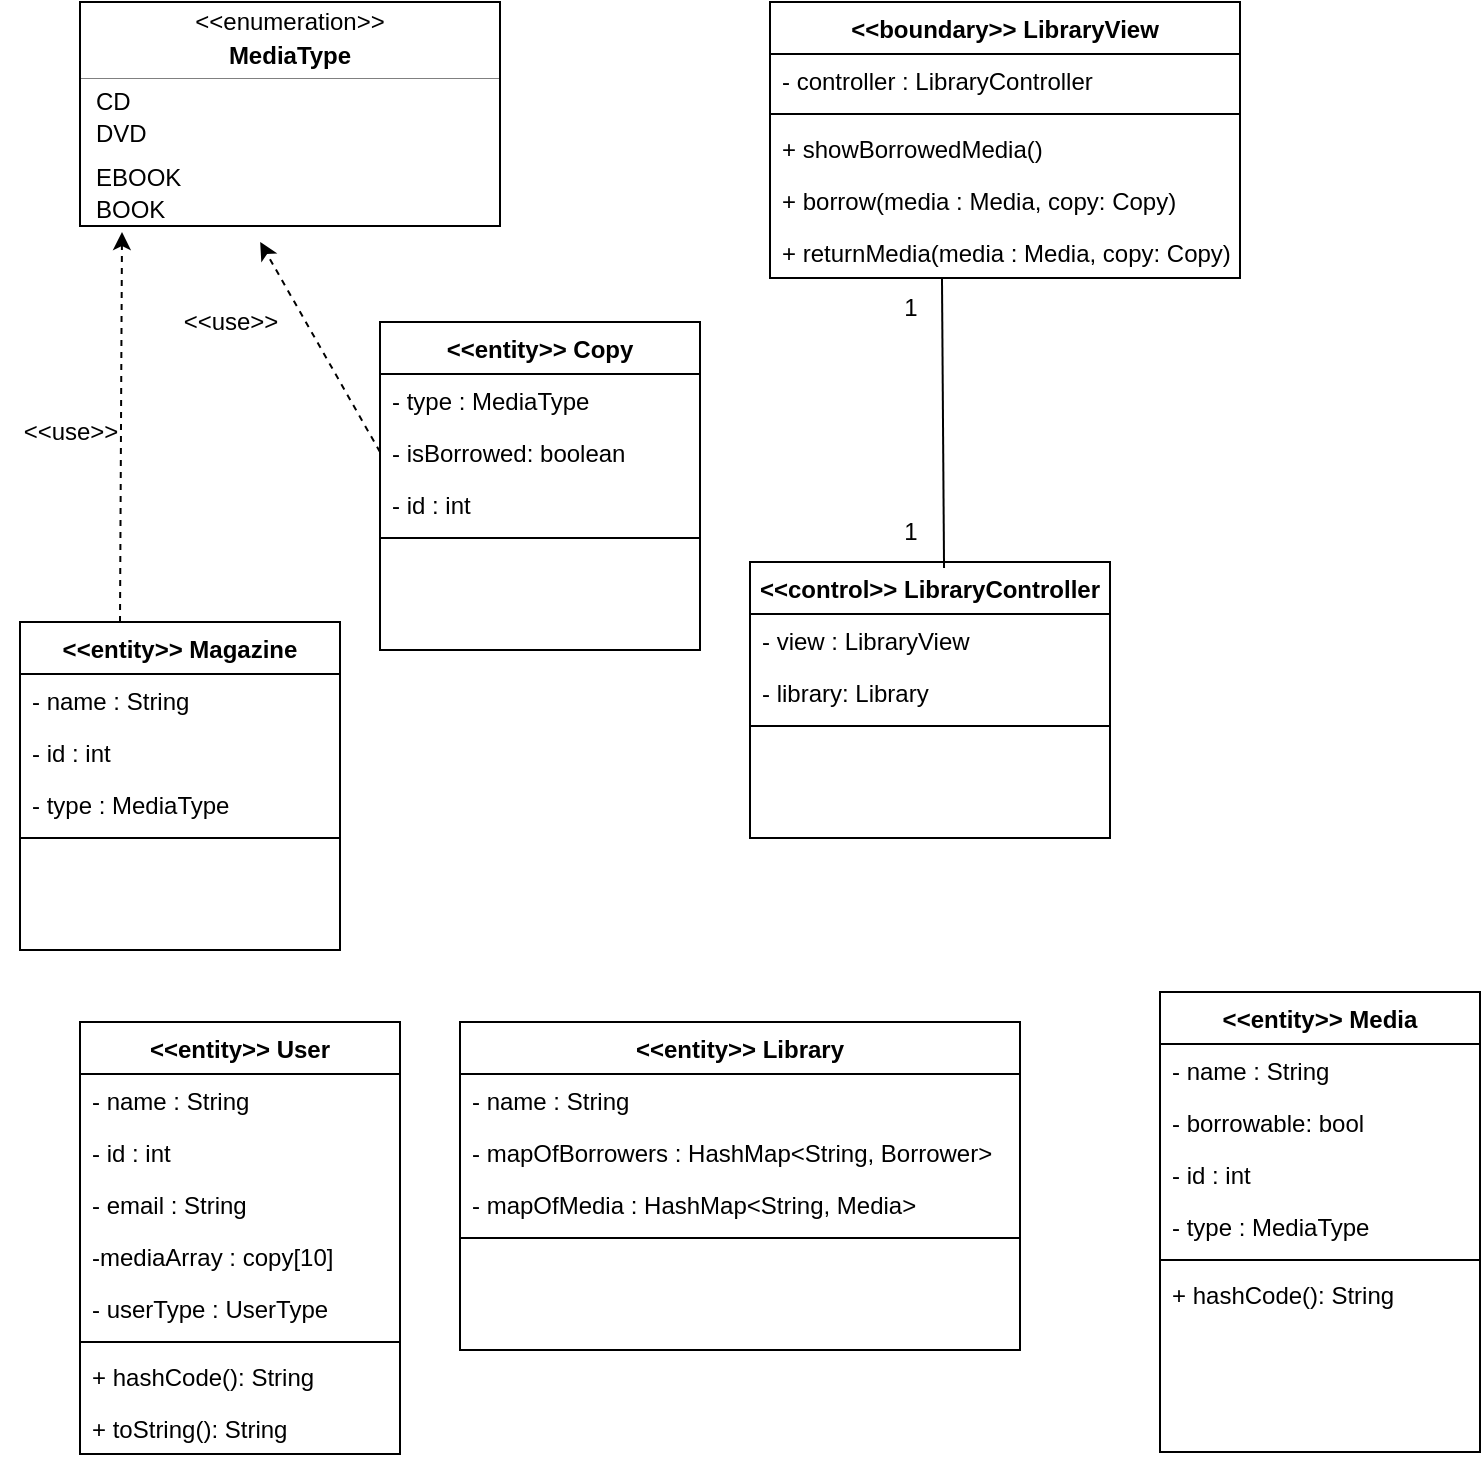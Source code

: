 <mxfile version="24.7.17">
  <diagram id="C5RBs43oDa-KdzZeNtuy" name="Page-1">
    <mxGraphModel dx="1434" dy="844" grid="1" gridSize="10" guides="1" tooltips="1" connect="1" arrows="1" fold="1" page="1" pageScale="1" pageWidth="827" pageHeight="1169" math="0" shadow="0">
      <root>
        <mxCell id="WIyWlLk6GJQsqaUBKTNV-0" />
        <mxCell id="WIyWlLk6GJQsqaUBKTNV-1" parent="WIyWlLk6GJQsqaUBKTNV-0" />
        <mxCell id="zkfFHV4jXpPFQw0GAbJ--0" value="&lt;&lt;entity&gt;&gt; User" style="swimlane;fontStyle=1;align=center;verticalAlign=top;childLayout=stackLayout;horizontal=1;startSize=26;horizontalStack=0;resizeParent=1;resizeLast=0;collapsible=1;marginBottom=0;rounded=0;shadow=0;strokeWidth=1;" parent="WIyWlLk6GJQsqaUBKTNV-1" vertex="1">
          <mxGeometry x="50" y="540" width="160" height="216" as="geometry">
            <mxRectangle x="160" y="40" width="160" height="26" as="alternateBounds" />
          </mxGeometry>
        </mxCell>
        <mxCell id="zkfFHV4jXpPFQw0GAbJ--1" value="- name : String" style="text;align=left;verticalAlign=top;spacingLeft=4;spacingRight=4;overflow=hidden;rotatable=0;points=[[0,0.5],[1,0.5]];portConstraint=eastwest;" parent="zkfFHV4jXpPFQw0GAbJ--0" vertex="1">
          <mxGeometry y="26" width="160" height="26" as="geometry" />
        </mxCell>
        <mxCell id="zkfFHV4jXpPFQw0GAbJ--2" value="- id : int" style="text;align=left;verticalAlign=top;spacingLeft=4;spacingRight=4;overflow=hidden;rotatable=0;points=[[0,0.5],[1,0.5]];portConstraint=eastwest;rounded=0;shadow=0;html=0;" parent="zkfFHV4jXpPFQw0GAbJ--0" vertex="1">
          <mxGeometry y="52" width="160" height="26" as="geometry" />
        </mxCell>
        <mxCell id="zkfFHV4jXpPFQw0GAbJ--3" value="- email : String" style="text;align=left;verticalAlign=top;spacingLeft=4;spacingRight=4;overflow=hidden;rotatable=0;points=[[0,0.5],[1,0.5]];portConstraint=eastwest;rounded=0;shadow=0;html=0;" parent="zkfFHV4jXpPFQw0GAbJ--0" vertex="1">
          <mxGeometry y="78" width="160" height="26" as="geometry" />
        </mxCell>
        <mxCell id="RiEk3cnbQ4Kbo6ES85VD-3" value="-mediaArray : copy[10]" style="text;align=left;verticalAlign=top;spacingLeft=4;spacingRight=4;overflow=hidden;rotatable=0;points=[[0,0.5],[1,0.5]];portConstraint=eastwest;rounded=0;shadow=0;html=0;" parent="zkfFHV4jXpPFQw0GAbJ--0" vertex="1">
          <mxGeometry y="104" width="160" height="26" as="geometry" />
        </mxCell>
        <mxCell id="ma6UMRY66uJNQE9papqi-45" value="- userType : UserType" style="text;align=left;verticalAlign=top;spacingLeft=4;spacingRight=4;overflow=hidden;rotatable=0;points=[[0,0.5],[1,0.5]];portConstraint=eastwest;rounded=0;shadow=0;html=0;" parent="zkfFHV4jXpPFQw0GAbJ--0" vertex="1">
          <mxGeometry y="130" width="160" height="26" as="geometry" />
        </mxCell>
        <mxCell id="zkfFHV4jXpPFQw0GAbJ--4" value="" style="line;html=1;strokeWidth=1;align=left;verticalAlign=middle;spacingTop=-1;spacingLeft=3;spacingRight=3;rotatable=0;labelPosition=right;points=[];portConstraint=eastwest;" parent="zkfFHV4jXpPFQw0GAbJ--0" vertex="1">
          <mxGeometry y="156" width="160" height="8" as="geometry" />
        </mxCell>
        <mxCell id="zkfFHV4jXpPFQw0GAbJ--5" value="+ hashCode(): String" style="text;align=left;verticalAlign=top;spacingLeft=4;spacingRight=4;overflow=hidden;rotatable=0;points=[[0,0.5],[1,0.5]];portConstraint=eastwest;" parent="zkfFHV4jXpPFQw0GAbJ--0" vertex="1">
          <mxGeometry y="164" width="160" height="26" as="geometry" />
        </mxCell>
        <mxCell id="9-59tf8qXkFLzuCpbRaP-14" value="+ toString(): String" style="text;align=left;verticalAlign=top;spacingLeft=4;spacingRight=4;overflow=hidden;rotatable=0;points=[[0,0.5],[1,0.5]];portConstraint=eastwest;" parent="zkfFHV4jXpPFQw0GAbJ--0" vertex="1">
          <mxGeometry y="190" width="160" height="26" as="geometry" />
        </mxCell>
        <mxCell id="zkfFHV4jXpPFQw0GAbJ--6" value="&lt;&lt;entity&gt;&gt; Copy" style="swimlane;fontStyle=1;align=center;verticalAlign=top;childLayout=stackLayout;horizontal=1;startSize=26;horizontalStack=0;resizeParent=1;resizeLast=0;collapsible=1;marginBottom=0;rounded=0;shadow=0;strokeWidth=1;" parent="WIyWlLk6GJQsqaUBKTNV-1" vertex="1">
          <mxGeometry x="200" y="190" width="160" height="164" as="geometry">
            <mxRectangle x="130" y="380" width="160" height="26" as="alternateBounds" />
          </mxGeometry>
        </mxCell>
        <mxCell id="zkfFHV4jXpPFQw0GAbJ--7" value="- type : MediaType" style="text;align=left;verticalAlign=top;spacingLeft=4;spacingRight=4;overflow=hidden;rotatable=0;points=[[0,0.5],[1,0.5]];portConstraint=eastwest;" parent="zkfFHV4jXpPFQw0GAbJ--6" vertex="1">
          <mxGeometry y="26" width="160" height="26" as="geometry" />
        </mxCell>
        <mxCell id="zkfFHV4jXpPFQw0GAbJ--8" value="- isBorrowed: boolean" style="text;align=left;verticalAlign=top;spacingLeft=4;spacingRight=4;overflow=hidden;rotatable=0;points=[[0,0.5],[1,0.5]];portConstraint=eastwest;rounded=0;shadow=0;html=0;" parent="zkfFHV4jXpPFQw0GAbJ--6" vertex="1">
          <mxGeometry y="52" width="160" height="26" as="geometry" />
        </mxCell>
        <mxCell id="9-59tf8qXkFLzuCpbRaP-17" value="- id : int" style="text;align=left;verticalAlign=top;spacingLeft=4;spacingRight=4;overflow=hidden;rotatable=0;points=[[0,0.5],[1,0.5]];portConstraint=eastwest;rounded=0;shadow=0;html=0;" parent="zkfFHV4jXpPFQw0GAbJ--6" vertex="1">
          <mxGeometry y="78" width="160" height="26" as="geometry" />
        </mxCell>
        <mxCell id="zkfFHV4jXpPFQw0GAbJ--9" value="" style="line;html=1;strokeWidth=1;align=left;verticalAlign=middle;spacingTop=-1;spacingLeft=3;spacingRight=3;rotatable=0;labelPosition=right;points=[];portConstraint=eastwest;" parent="zkfFHV4jXpPFQw0GAbJ--6" vertex="1">
          <mxGeometry y="104" width="160" height="8" as="geometry" />
        </mxCell>
        <mxCell id="ma6UMRY66uJNQE9papqi-0" value="&lt;&lt;entity&gt;&gt; Library" style="swimlane;fontStyle=1;align=center;verticalAlign=top;childLayout=stackLayout;horizontal=1;startSize=26;horizontalStack=0;resizeParent=1;resizeLast=0;collapsible=1;marginBottom=0;rounded=0;shadow=0;strokeWidth=1;" parent="WIyWlLk6GJQsqaUBKTNV-1" vertex="1">
          <mxGeometry x="240" y="540" width="280" height="164" as="geometry">
            <mxRectangle x="130" y="380" width="160" height="26" as="alternateBounds" />
          </mxGeometry>
        </mxCell>
        <mxCell id="ma6UMRY66uJNQE9papqi-1" value="- name : String" style="text;align=left;verticalAlign=top;spacingLeft=4;spacingRight=4;overflow=hidden;rotatable=0;points=[[0,0.5],[1,0.5]];portConstraint=eastwest;" parent="ma6UMRY66uJNQE9papqi-0" vertex="1">
          <mxGeometry y="26" width="280" height="26" as="geometry" />
        </mxCell>
        <mxCell id="9-59tf8qXkFLzuCpbRaP-9" value="- mapOfBorrowers : HashMap&lt;String, Borrower&gt;" style="text;align=left;verticalAlign=top;spacingLeft=4;spacingRight=4;overflow=hidden;rotatable=0;points=[[0,0.5],[1,0.5]];portConstraint=eastwest;rounded=0;shadow=0;html=0;" parent="ma6UMRY66uJNQE9papqi-0" vertex="1">
          <mxGeometry y="52" width="280" height="26" as="geometry" />
        </mxCell>
        <mxCell id="ma6UMRY66uJNQE9papqi-2" value="- mapOfMedia : HashMap&lt;String, Media&gt;" style="text;align=left;verticalAlign=top;spacingLeft=4;spacingRight=4;overflow=hidden;rotatable=0;points=[[0,0.5],[1,0.5]];portConstraint=eastwest;rounded=0;shadow=0;html=0;" parent="ma6UMRY66uJNQE9papqi-0" vertex="1">
          <mxGeometry y="78" width="280" height="26" as="geometry" />
        </mxCell>
        <mxCell id="ma6UMRY66uJNQE9papqi-3" value="" style="line;html=1;strokeWidth=1;align=left;verticalAlign=middle;spacingTop=-1;spacingLeft=3;spacingRight=3;rotatable=0;labelPosition=right;points=[];portConstraint=eastwest;" parent="ma6UMRY66uJNQE9papqi-0" vertex="1">
          <mxGeometry y="104" width="280" height="8" as="geometry" />
        </mxCell>
        <mxCell id="ma6UMRY66uJNQE9papqi-6" value="&lt;&lt;control&gt;&gt; LibraryController" style="swimlane;fontStyle=1;align=center;verticalAlign=top;childLayout=stackLayout;horizontal=1;startSize=26;horizontalStack=0;resizeParent=1;resizeLast=0;collapsible=1;marginBottom=0;rounded=0;shadow=0;strokeWidth=1;" parent="WIyWlLk6GJQsqaUBKTNV-1" vertex="1">
          <mxGeometry x="385" y="310" width="180" height="138" as="geometry">
            <mxRectangle x="130" y="380" width="160" height="26" as="alternateBounds" />
          </mxGeometry>
        </mxCell>
        <mxCell id="ma6UMRY66uJNQE9papqi-7" value="- view : LibraryView" style="text;align=left;verticalAlign=top;spacingLeft=4;spacingRight=4;overflow=hidden;rotatable=0;points=[[0,0.5],[1,0.5]];portConstraint=eastwest;" parent="ma6UMRY66uJNQE9papqi-6" vertex="1">
          <mxGeometry y="26" width="180" height="26" as="geometry" />
        </mxCell>
        <mxCell id="ma6UMRY66uJNQE9papqi-8" value="- library: Library" style="text;align=left;verticalAlign=top;spacingLeft=4;spacingRight=4;overflow=hidden;rotatable=0;points=[[0,0.5],[1,0.5]];portConstraint=eastwest;rounded=0;shadow=0;html=0;" parent="ma6UMRY66uJNQE9papqi-6" vertex="1">
          <mxGeometry y="52" width="180" height="26" as="geometry" />
        </mxCell>
        <mxCell id="ma6UMRY66uJNQE9papqi-9" value="" style="line;html=1;strokeWidth=1;align=left;verticalAlign=middle;spacingTop=-1;spacingLeft=3;spacingRight=3;rotatable=0;labelPosition=right;points=[];portConstraint=eastwest;" parent="ma6UMRY66uJNQE9papqi-6" vertex="1">
          <mxGeometry y="78" width="180" height="8" as="geometry" />
        </mxCell>
        <mxCell id="ma6UMRY66uJNQE9papqi-12" value="&lt;&lt;boundary&gt;&gt; LibraryView" style="swimlane;fontStyle=1;align=center;verticalAlign=top;childLayout=stackLayout;horizontal=1;startSize=26;horizontalStack=0;resizeParent=1;resizeLast=0;collapsible=1;marginBottom=0;rounded=0;shadow=0;strokeWidth=1;" parent="WIyWlLk6GJQsqaUBKTNV-1" vertex="1">
          <mxGeometry x="395" y="30" width="235" height="138" as="geometry">
            <mxRectangle x="130" y="380" width="160" height="26" as="alternateBounds" />
          </mxGeometry>
        </mxCell>
        <mxCell id="ma6UMRY66uJNQE9papqi-14" value="- controller : LibraryController" style="text;align=left;verticalAlign=top;spacingLeft=4;spacingRight=4;overflow=hidden;rotatable=0;points=[[0,0.5],[1,0.5]];portConstraint=eastwest;rounded=0;shadow=0;html=0;" parent="ma6UMRY66uJNQE9papqi-12" vertex="1">
          <mxGeometry y="26" width="235" height="26" as="geometry" />
        </mxCell>
        <mxCell id="ma6UMRY66uJNQE9papqi-15" value="" style="line;html=1;strokeWidth=1;align=left;verticalAlign=middle;spacingTop=-1;spacingLeft=3;spacingRight=3;rotatable=0;labelPosition=right;points=[];portConstraint=eastwest;" parent="ma6UMRY66uJNQE9papqi-12" vertex="1">
          <mxGeometry y="52" width="235" height="8" as="geometry" />
        </mxCell>
        <mxCell id="ma6UMRY66uJNQE9papqi-17" value="+ showBorrowedMedia()" style="text;align=left;verticalAlign=top;spacingLeft=4;spacingRight=4;overflow=hidden;rotatable=0;points=[[0,0.5],[1,0.5]];portConstraint=eastwest;" parent="ma6UMRY66uJNQE9papqi-12" vertex="1">
          <mxGeometry y="60" width="235" height="26" as="geometry" />
        </mxCell>
        <mxCell id="9-59tf8qXkFLzuCpbRaP-13" value="+ borrow(media : Media, copy: Copy)" style="text;align=left;verticalAlign=top;spacingLeft=4;spacingRight=4;overflow=hidden;rotatable=0;points=[[0,0.5],[1,0.5]];portConstraint=eastwest;" parent="ma6UMRY66uJNQE9papqi-12" vertex="1">
          <mxGeometry y="86" width="235" height="26" as="geometry" />
        </mxCell>
        <mxCell id="9-59tf8qXkFLzuCpbRaP-16" value="+ returnMedia(media : Media, copy: Copy)" style="text;align=left;verticalAlign=top;spacingLeft=4;spacingRight=4;overflow=hidden;rotatable=0;points=[[0,0.5],[1,0.5]];portConstraint=eastwest;" parent="ma6UMRY66uJNQE9papqi-12" vertex="1">
          <mxGeometry y="112" width="235" height="26" as="geometry" />
        </mxCell>
        <mxCell id="ma6UMRY66uJNQE9papqi-19" value="&lt;&lt;entity&gt;&gt; Media" style="swimlane;fontStyle=1;align=center;verticalAlign=top;childLayout=stackLayout;horizontal=1;startSize=26;horizontalStack=0;resizeParent=1;resizeLast=0;collapsible=1;marginBottom=0;rounded=0;shadow=0;strokeWidth=1;" parent="WIyWlLk6GJQsqaUBKTNV-1" vertex="1">
          <mxGeometry x="590" y="525" width="160" height="230" as="geometry">
            <mxRectangle x="130" y="380" width="160" height="26" as="alternateBounds" />
          </mxGeometry>
        </mxCell>
        <mxCell id="ma6UMRY66uJNQE9papqi-20" value="- name : String" style="text;align=left;verticalAlign=top;spacingLeft=4;spacingRight=4;overflow=hidden;rotatable=0;points=[[0,0.5],[1,0.5]];portConstraint=eastwest;" parent="ma6UMRY66uJNQE9papqi-19" vertex="1">
          <mxGeometry y="26" width="160" height="26" as="geometry" />
        </mxCell>
        <mxCell id="RiEk3cnbQ4Kbo6ES85VD-0" value="- borrowable: bool" style="text;align=left;verticalAlign=top;spacingLeft=4;spacingRight=4;overflow=hidden;rotatable=0;points=[[0,0.5],[1,0.5]];portConstraint=eastwest;rounded=0;shadow=0;html=0;" parent="ma6UMRY66uJNQE9papqi-19" vertex="1">
          <mxGeometry y="52" width="160" height="26" as="geometry" />
        </mxCell>
        <mxCell id="ma6UMRY66uJNQE9papqi-43" value="- id : int" style="text;align=left;verticalAlign=top;spacingLeft=4;spacingRight=4;overflow=hidden;rotatable=0;points=[[0,0.5],[1,0.5]];portConstraint=eastwest;rounded=0;shadow=0;html=0;" parent="ma6UMRY66uJNQE9papqi-19" vertex="1">
          <mxGeometry y="78" width="160" height="26" as="geometry" />
        </mxCell>
        <mxCell id="RiEk3cnbQ4Kbo6ES85VD-2" value="- type : MediaType" style="text;align=left;verticalAlign=top;spacingLeft=4;spacingRight=4;overflow=hidden;rotatable=0;points=[[0,0.5],[1,0.5]];portConstraint=eastwest;rounded=0;shadow=0;html=0;" parent="ma6UMRY66uJNQE9papqi-19" vertex="1">
          <mxGeometry y="104" width="160" height="26" as="geometry" />
        </mxCell>
        <mxCell id="ma6UMRY66uJNQE9papqi-22" value="" style="line;html=1;strokeWidth=1;align=left;verticalAlign=middle;spacingTop=-1;spacingLeft=3;spacingRight=3;rotatable=0;labelPosition=right;points=[];portConstraint=eastwest;" parent="ma6UMRY66uJNQE9papqi-19" vertex="1">
          <mxGeometry y="130" width="160" height="8" as="geometry" />
        </mxCell>
        <mxCell id="9-59tf8qXkFLzuCpbRaP-10" value="+ hashCode(): String" style="text;align=left;verticalAlign=top;spacingLeft=4;spacingRight=4;overflow=hidden;rotatable=0;points=[[0,0.5],[1,0.5]];portConstraint=eastwest;rounded=0;shadow=0;html=0;" parent="ma6UMRY66uJNQE9papqi-19" vertex="1">
          <mxGeometry y="138" width="160" height="26" as="geometry" />
        </mxCell>
        <mxCell id="ma6UMRY66uJNQE9papqi-25" value="&lt;&lt;entity&gt;&gt; Magazine" style="swimlane;fontStyle=1;align=center;verticalAlign=top;childLayout=stackLayout;horizontal=1;startSize=26;horizontalStack=0;resizeParent=1;resizeLast=0;collapsible=1;marginBottom=0;rounded=0;shadow=0;strokeWidth=1;" parent="WIyWlLk6GJQsqaUBKTNV-1" vertex="1">
          <mxGeometry x="20" y="340" width="160" height="164" as="geometry">
            <mxRectangle x="130" y="380" width="160" height="26" as="alternateBounds" />
          </mxGeometry>
        </mxCell>
        <mxCell id="ma6UMRY66uJNQE9papqi-26" value="- name : String" style="text;align=left;verticalAlign=top;spacingLeft=4;spacingRight=4;overflow=hidden;rotatable=0;points=[[0,0.5],[1,0.5]];portConstraint=eastwest;" parent="ma6UMRY66uJNQE9papqi-25" vertex="1">
          <mxGeometry y="26" width="160" height="26" as="geometry" />
        </mxCell>
        <mxCell id="ma6UMRY66uJNQE9papqi-27" value="- id : int" style="text;align=left;verticalAlign=top;spacingLeft=4;spacingRight=4;overflow=hidden;rotatable=0;points=[[0,0.5],[1,0.5]];portConstraint=eastwest;rounded=0;shadow=0;html=0;" parent="ma6UMRY66uJNQE9papqi-25" vertex="1">
          <mxGeometry y="52" width="160" height="26" as="geometry" />
        </mxCell>
        <mxCell id="9-59tf8qXkFLzuCpbRaP-15" value="- type : MediaType" style="text;align=left;verticalAlign=top;spacingLeft=4;spacingRight=4;overflow=hidden;rotatable=0;points=[[0,0.5],[1,0.5]];portConstraint=eastwest;rounded=0;shadow=0;html=0;" parent="ma6UMRY66uJNQE9papqi-25" vertex="1">
          <mxGeometry y="78" width="160" height="26" as="geometry" />
        </mxCell>
        <mxCell id="ma6UMRY66uJNQE9papqi-28" value="" style="line;html=1;strokeWidth=1;align=left;verticalAlign=middle;spacingTop=-1;spacingLeft=3;spacingRight=3;rotatable=0;labelPosition=right;points=[];portConstraint=eastwest;" parent="ma6UMRY66uJNQE9papqi-25" vertex="1">
          <mxGeometry y="104" width="160" height="8" as="geometry" />
        </mxCell>
        <mxCell id="ma6UMRY66uJNQE9papqi-32" value="" style="fontStyle=1;align=center;verticalAlign=middle;childLayout=stackLayout;horizontal=1;horizontalStack=0;resizeParent=1;resizeParentMax=0;resizeLast=0;marginBottom=0;" parent="WIyWlLk6GJQsqaUBKTNV-1" vertex="1">
          <mxGeometry x="50" y="30" width="210" height="112" as="geometry" />
        </mxCell>
        <mxCell id="ma6UMRY66uJNQE9papqi-33" value="&amp;lt;&amp;lt;enumeration&amp;gt;&amp;gt;" style="html=1;align=center;spacing=0;verticalAlign=middle;strokeColor=none;fillColor=none;whiteSpace=wrap;" parent="ma6UMRY66uJNQE9papqi-32" vertex="1">
          <mxGeometry width="210" height="20" as="geometry" />
        </mxCell>
        <mxCell id="ma6UMRY66uJNQE9papqi-34" value="MediaType" style="html=1;align=center;spacing=0;verticalAlign=middle;strokeColor=none;fillColor=none;whiteSpace=wrap;fontStyle=1;" parent="ma6UMRY66uJNQE9papqi-32" vertex="1">
          <mxGeometry y="20" width="210" height="14" as="geometry" />
        </mxCell>
        <mxCell id="ma6UMRY66uJNQE9papqi-35" value="" style="line;strokeWidth=0.25;fillColor=none;align=left;verticalAlign=middle;spacingTop=-1;spacingLeft=3;spacingRight=3;rotatable=0;labelPosition=right;points=[];portConstraint=eastwest;" parent="ma6UMRY66uJNQE9papqi-32" vertex="1">
          <mxGeometry y="34" width="210" height="8" as="geometry" />
        </mxCell>
        <mxCell id="ma6UMRY66uJNQE9papqi-36" value="CD" style="html=1;align=left;spacing=0;spacingLeft=8;verticalAlign=middle;strokeColor=none;fillColor=none;whiteSpace=wrap;" parent="ma6UMRY66uJNQE9papqi-32" vertex="1">
          <mxGeometry y="42" width="210" height="16" as="geometry" />
        </mxCell>
        <mxCell id="ma6UMRY66uJNQE9papqi-37" value="DVD" style="html=1;align=left;spacing=0;spacingLeft=8;verticalAlign=middle;strokeColor=none;fillColor=none;whiteSpace=wrap;" parent="ma6UMRY66uJNQE9papqi-32" vertex="1">
          <mxGeometry y="58" width="210" height="16" as="geometry" />
        </mxCell>
        <mxCell id="ma6UMRY66uJNQE9papqi-38" value="" style="html=1;align=left;spacing=0;spacingLeft=8;verticalAlign=middle;strokeColor=none;fillColor=none;whiteSpace=wrap;" parent="ma6UMRY66uJNQE9papqi-32" vertex="1">
          <mxGeometry y="74" width="210" height="6" as="geometry" />
        </mxCell>
        <mxCell id="9-59tf8qXkFLzuCpbRaP-1" value="EBOOK" style="html=1;align=left;spacing=0;spacingLeft=8;verticalAlign=middle;strokeColor=none;fillColor=none;whiteSpace=wrap;" parent="ma6UMRY66uJNQE9papqi-32" vertex="1">
          <mxGeometry y="80" width="210" height="16" as="geometry" />
        </mxCell>
        <mxCell id="9-59tf8qXkFLzuCpbRaP-2" value="BOOK" style="html=1;align=left;spacing=0;spacingLeft=8;verticalAlign=middle;strokeColor=none;fillColor=none;whiteSpace=wrap;" parent="ma6UMRY66uJNQE9papqi-32" vertex="1">
          <mxGeometry y="96" width="210" height="16" as="geometry" />
        </mxCell>
        <mxCell id="9-59tf8qXkFLzuCpbRaP-3" value="" style="html=1;labelBackgroundColor=#ffffff;startArrow=none;startFill=0;startSize=6;endArrow=classic;endFill=1;endSize=6;jettySize=auto;orthogonalLoop=1;strokeWidth=1;dashed=1;fontSize=14;rounded=0;exitX=0;exitY=0.5;exitDx=0;exitDy=0;entryX=0.429;entryY=1.5;entryDx=0;entryDy=0;entryPerimeter=0;" parent="WIyWlLk6GJQsqaUBKTNV-1" source="zkfFHV4jXpPFQw0GAbJ--8" target="9-59tf8qXkFLzuCpbRaP-2" edge="1">
          <mxGeometry width="60" height="60" relative="1" as="geometry">
            <mxPoint x="70" y="280" as="sourcePoint" />
            <mxPoint x="130" y="220" as="targetPoint" />
          </mxGeometry>
        </mxCell>
        <mxCell id="9-59tf8qXkFLzuCpbRaP-4" value="&amp;lt;&amp;lt;use&amp;gt;&amp;gt;" style="text;html=1;align=center;verticalAlign=middle;resizable=0;points=[];autosize=1;strokeColor=none;fillColor=none;" parent="WIyWlLk6GJQsqaUBKTNV-1" vertex="1">
          <mxGeometry x="90" y="175" width="70" height="30" as="geometry" />
        </mxCell>
        <mxCell id="9-59tf8qXkFLzuCpbRaP-6" value="" style="endArrow=none;html=1;rounded=0;exitX=0.539;exitY=0.022;exitDx=0;exitDy=0;exitPerimeter=0;entryX=1.033;entryY=0;entryDx=0;entryDy=0;entryPerimeter=0;" parent="WIyWlLk6GJQsqaUBKTNV-1" source="ma6UMRY66uJNQE9papqi-6" target="9-59tf8qXkFLzuCpbRaP-8" edge="1">
          <mxGeometry width="50" height="50" relative="1" as="geometry">
            <mxPoint x="430" y="298" as="sourcePoint" />
            <mxPoint x="480" y="248" as="targetPoint" />
          </mxGeometry>
        </mxCell>
        <mxCell id="9-59tf8qXkFLzuCpbRaP-7" value="1" style="text;html=1;align=center;verticalAlign=middle;resizable=0;points=[];autosize=1;strokeColor=none;fillColor=none;" parent="WIyWlLk6GJQsqaUBKTNV-1" vertex="1">
          <mxGeometry x="450" y="280" width="30" height="30" as="geometry" />
        </mxCell>
        <mxCell id="9-59tf8qXkFLzuCpbRaP-8" value="1" style="text;html=1;align=center;verticalAlign=middle;resizable=0;points=[];autosize=1;strokeColor=none;fillColor=none;" parent="WIyWlLk6GJQsqaUBKTNV-1" vertex="1">
          <mxGeometry x="450" y="168" width="30" height="30" as="geometry" />
        </mxCell>
        <mxCell id="9-59tf8qXkFLzuCpbRaP-11" value="" style="html=1;labelBackgroundColor=#ffffff;startArrow=none;startFill=0;startSize=6;endArrow=classic;endFill=1;endSize=6;jettySize=auto;orthogonalLoop=1;strokeWidth=1;dashed=1;fontSize=14;rounded=0;exitX=0;exitY=0.5;exitDx=0;exitDy=0;entryX=0.1;entryY=1.188;entryDx=0;entryDy=0;entryPerimeter=0;" parent="WIyWlLk6GJQsqaUBKTNV-1" target="9-59tf8qXkFLzuCpbRaP-2" edge="1">
          <mxGeometry width="60" height="60" relative="1" as="geometry">
            <mxPoint x="70" y="340" as="sourcePoint" />
            <mxPoint x="30" y="235" as="targetPoint" />
          </mxGeometry>
        </mxCell>
        <mxCell id="9-59tf8qXkFLzuCpbRaP-12" value="&amp;lt;&amp;lt;use&amp;gt;&amp;gt;" style="text;html=1;align=center;verticalAlign=middle;resizable=0;points=[];autosize=1;strokeColor=none;fillColor=none;" parent="WIyWlLk6GJQsqaUBKTNV-1" vertex="1">
          <mxGeometry x="10" y="230" width="70" height="30" as="geometry" />
        </mxCell>
      </root>
    </mxGraphModel>
  </diagram>
</mxfile>
